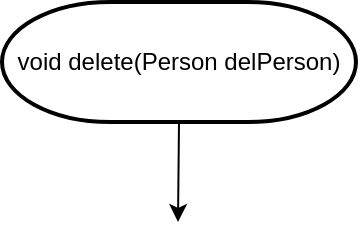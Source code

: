 <mxfile version="14.4.8" type="github">
  <diagram id="snMSLyNpEliFtqH8T0_m" name="페이지-1">
    <mxGraphModel dx="1422" dy="1963" grid="1" gridSize="10" guides="1" tooltips="1" connect="1" arrows="0" fold="1" page="1" pageScale="1" pageWidth="827" pageHeight="1169" math="0" shadow="0">
      <root>
        <mxCell id="0" />
        <mxCell id="1" parent="0" />
        <mxCell id="lsQyMnqyiSCvds43gTbh-18" style="edgeStyle=orthogonalEdgeStyle;rounded=0;orthogonalLoop=1;jettySize=auto;html=1;exitX=0.5;exitY=1;exitDx=0;exitDy=0;exitPerimeter=0;entryX=0.5;entryY=0;entryDx=0;entryDy=0;" parent="1" source="lsQyMnqyiSCvds43gTbh-4" edge="1">
          <mxGeometry relative="1" as="geometry">
            <mxPoint x="388" y="-1020" as="targetPoint" />
          </mxGeometry>
        </mxCell>
        <mxCell id="lsQyMnqyiSCvds43gTbh-4" value="&lt;span style=&quot;text-align: left&quot;&gt;void delete(Person delPerson)&lt;/span&gt;" style="strokeWidth=2;html=1;shape=mxgraph.flowchart.terminator;whiteSpace=wrap;" parent="1" vertex="1">
          <mxGeometry x="300" y="-1130" width="177" height="60" as="geometry" />
        </mxCell>
      </root>
    </mxGraphModel>
  </diagram>
</mxfile>
